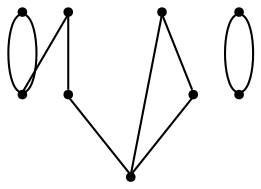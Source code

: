 graph {
  node [shape=point,comment="{\"directed\":false,\"doi\":\"10.1007/978-3-030-68766-3_1\",\"figure\":\"? (6)\"}"]

  v0 [pos="1529.8457624900711,525.3512051450725"]
  v1 [pos="1331.8496796546792,525.3512051450725"]
  v2 [pos="1529.8457624900711,578.4922211784115"]
  v3 [pos="1331.8496796546792,578.4922211784115"]
  v4 [pos="1529.8457624900711,631.6345089645181"]
  v5 [pos="1331.8496796546792,631.6345089645181"]
  v6 [pos="1529.8457624900711,684.7755885854955"]
  v7 [pos="1529.8457624900711,737.9169225570264"]
  v8 [pos="1331.8496796546792,737.9169225570264"]

  v0 -- v1 [id="-1",pos="1529.8457624900711,525.3512051450725 1579.8558910032702,512.0625968888132 1579.8558910032702,512.0625968888132 1579.8558910032702,512.0625968888132 1579.0265708596542,486.32136705807466 1579.0265708596542,486.32136705807466 1579.0265708596542,486.32136705807466 959.2694976119093,485.4920570783246 959.2694976119093,485.4920570783246 959.2694976119093,485.4920570783246 960.0988177555254,511.2332869090633 960.0988177555254,511.2332869090633 960.0988177555254,511.2332869090633 1331.8496796546792,525.3512051450725 1331.8496796546792,525.3512051450725 1331.8496796546792,525.3512051450725"]
  v8 -- v7 [id="-2",pos="1331.8496796546792,737.9169225570264 959.2694976119093,751.2019381117173 959.2694976119093,751.2019381117173 959.2694976119093,751.2019381117173 960.0988177555254,782.089792423825 960.0988177555254,782.089792423825 960.0988177555254,782.089792423825 1579.8558910032702,782.9191024035749 1579.8558910032702,782.9191024035749 1579.8558910032702,782.9191024035749 1579.0265708596542,752.0312162976479 1579.0265708596542,752.0312162976479 1579.0265708596542,752.0312162976479 1529.8457624900711,737.9169225570264 1529.8457624900711,737.9169225570264 1529.8457624900711,737.9169225570264"]
  v8 -- v7 [id="-3",pos="1331.8496796546792,737.9169225570264 1529.8457624900711,737.9169225570264 1529.8457624900711,737.9169225570264 1529.8457624900711,737.9169225570264"]
  v6 -- v4 [id="-4",pos="1529.8457624900711,684.7755885854955 1579.8558910032702,671.4902232987936 1579.8558910032702,671.4902232987936 1579.8558910032702,671.4902232987936 1579.0265708596542,645.7490570556932 1579.0265708596542,645.7490570556932 1579.0265708596542,645.7490570556932 1529.8457624900711,631.6345089645181 1529.8457624900711,631.6345089645181 1529.8457624900711,631.6345089645181"]
  v5 -- v6 [id="-5",pos="1331.8496796546792,631.6345089645181 959.2694976119093,644.9197470759433 959.2694976119093,644.9197470759433 959.2694976119093,644.9197470759433 960.0988177555254,670.6609133190436 960.0988177555254,670.6609133190436 960.0988177555254,670.6609133190436 1529.8457624900711,684.7755885854955 1529.8457624900711,684.7755885854955 1529.8457624900711,684.7755885854955"]
  v2 -- v4 [id="-8",pos="1529.8457624900711,578.4922211784115 1579.8558910032702,591.7784131044124 1579.8558910032702,591.7784131044124 1579.8558910032702,591.7784131044124 1579.0265708596542,617.5155733262948 1579.0265708596542,617.5155733262948 1579.0265708596542,617.5155733262948 1529.8457624900711,631.6345089645181 1529.8457624900711,631.6345089645181 1529.8457624900711,631.6345089645181"]
  v3 -- v2 [id="-9",pos="1331.8496796546792,578.4922211784115 1529.8457624900711,578.4922211784115 1529.8457624900711,578.4922211784115 1529.8457624900711,578.4922211784115"]
  v1 -- v0 [id="-10",pos="1331.8496796546792,525.3512051450725 1529.8457624900711,525.3512051450725 1529.8457624900711,525.3512051450725 1529.8457624900711,525.3512051450725"]
  v5 -- v4 [id="-17",pos="1331.8496796546792,631.6345089645181 1529.8457624900711,631.6345089645181 1529.8457624900711,631.6345089645181 1529.8457624900711,631.6345089645181"]
  v3 -- v1 [id="-19",pos="1331.8496796546792,578.4922211784115 959.2694976119093,565.2038036850674 959.2694976119093,565.2038036850674 959.2694976119093,565.2038036850674 960.0988177555254,539.4667070508234 960.0988177555254,539.4667070508234 960.0988177555254,539.4667070508234 1331.8496796546792,525.3512051450725 1331.8496796546792,525.3512051450725 1331.8496796546792,525.3512051450725"]
}